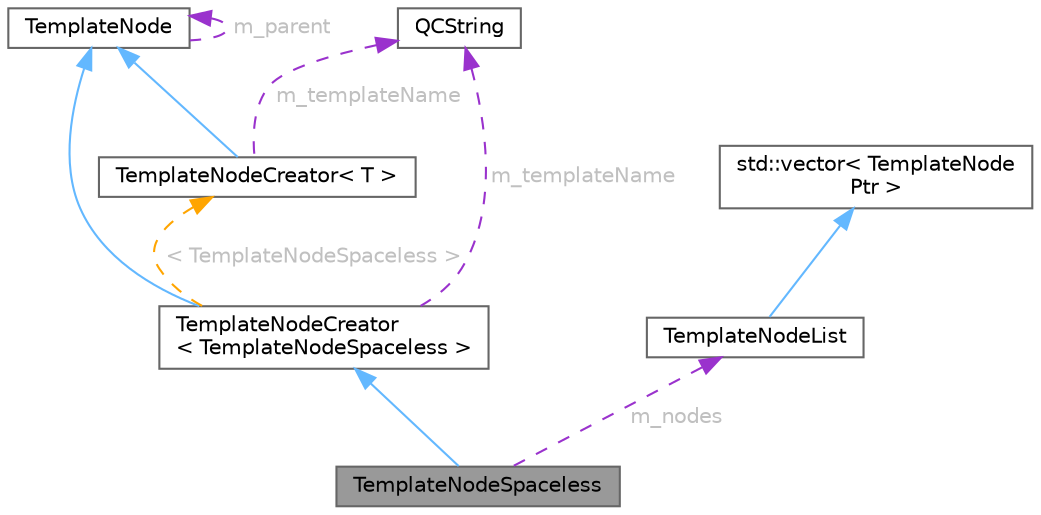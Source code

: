 digraph "TemplateNodeSpaceless"
{
 // INTERACTIVE_SVG=YES
 // LATEX_PDF_SIZE
  bgcolor="transparent";
  edge [fontname=Helvetica,fontsize=10,labelfontname=Helvetica,labelfontsize=10];
  node [fontname=Helvetica,fontsize=10,shape=box,height=0.2,width=0.4];
  Node1 [id="Node000001",label="TemplateNodeSpaceless",height=0.2,width=0.4,color="gray40", fillcolor="grey60", style="filled", fontcolor="black",tooltip="Class representing an 'spaceless' tag in a template."];
  Node2 -> Node1 [id="edge1_Node000001_Node000002",dir="back",color="steelblue1",style="solid"];
  Node2 [id="Node000002",label="TemplateNodeCreator\l\< TemplateNodeSpaceless \>",height=0.2,width=0.4,color="gray40", fillcolor="white", style="filled",URL="$d8/d78/class_template_node_creator.html",tooltip=" "];
  Node3 -> Node2 [id="edge2_Node000002_Node000003",dir="back",color="steelblue1",style="solid"];
  Node3 [id="Node000003",label="TemplateNode",height=0.2,width=0.4,color="gray40", fillcolor="white", style="filled",URL="$d6/d53/class_template_node.html",tooltip="Base class of all nodes in a template's AST."];
  Node3 -> Node3 [id="edge3_Node000003_Node000003",dir="back",color="darkorchid3",style="dashed",label=" m_parent",fontcolor="grey" ];
  Node4 -> Node2 [id="edge4_Node000002_Node000004",dir="back",color="darkorchid3",style="dashed",label=" m_templateName",fontcolor="grey" ];
  Node4 [id="Node000004",label="QCString",height=0.2,width=0.4,color="gray40", fillcolor="white", style="filled",URL="$d9/d45/class_q_c_string.html",tooltip="This is an alternative implementation of QCString."];
  Node5 -> Node2 [id="edge5_Node000002_Node000005",dir="back",color="orange",style="dashed",label=" \< TemplateNodeSpaceless \>",fontcolor="grey" ];
  Node5 [id="Node000005",label="TemplateNodeCreator\< T \>",height=0.2,width=0.4,color="gray40", fillcolor="white", style="filled",URL="$d8/d78/class_template_node_creator.html",tooltip="Helper class for creating template AST tag nodes and returning the template for a given node."];
  Node3 -> Node5 [id="edge6_Node000005_Node000003",dir="back",color="steelblue1",style="solid"];
  Node4 -> Node5 [id="edge7_Node000005_Node000004",dir="back",color="darkorchid3",style="dashed",label=" m_templateName",fontcolor="grey" ];
  Node6 -> Node1 [id="edge8_Node000001_Node000006",dir="back",color="darkorchid3",style="dashed",label=" m_nodes",fontcolor="grey" ];
  Node6 [id="Node000006",label="TemplateNodeList",height=0.2,width=0.4,color="gray40", fillcolor="white", style="filled",URL="$df/daf/class_template_node_list.html",tooltip="Class representing a list of AST nodes in a template."];
  Node7 -> Node6 [id="edge9_Node000006_Node000007",dir="back",color="steelblue1",style="solid"];
  Node7 [id="Node000007",label="std::vector\< TemplateNode\lPtr \>",height=0.2,width=0.4,color="gray40", fillcolor="white", style="filled"];
}
